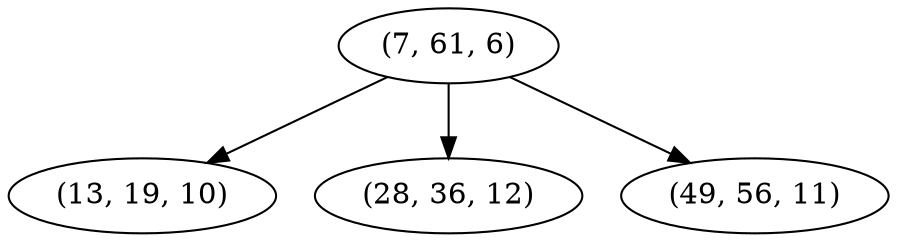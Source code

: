 digraph tree {
    "(7, 61, 6)";
    "(13, 19, 10)";
    "(28, 36, 12)";
    "(49, 56, 11)";
    "(7, 61, 6)" -> "(13, 19, 10)";
    "(7, 61, 6)" -> "(28, 36, 12)";
    "(7, 61, 6)" -> "(49, 56, 11)";
}

